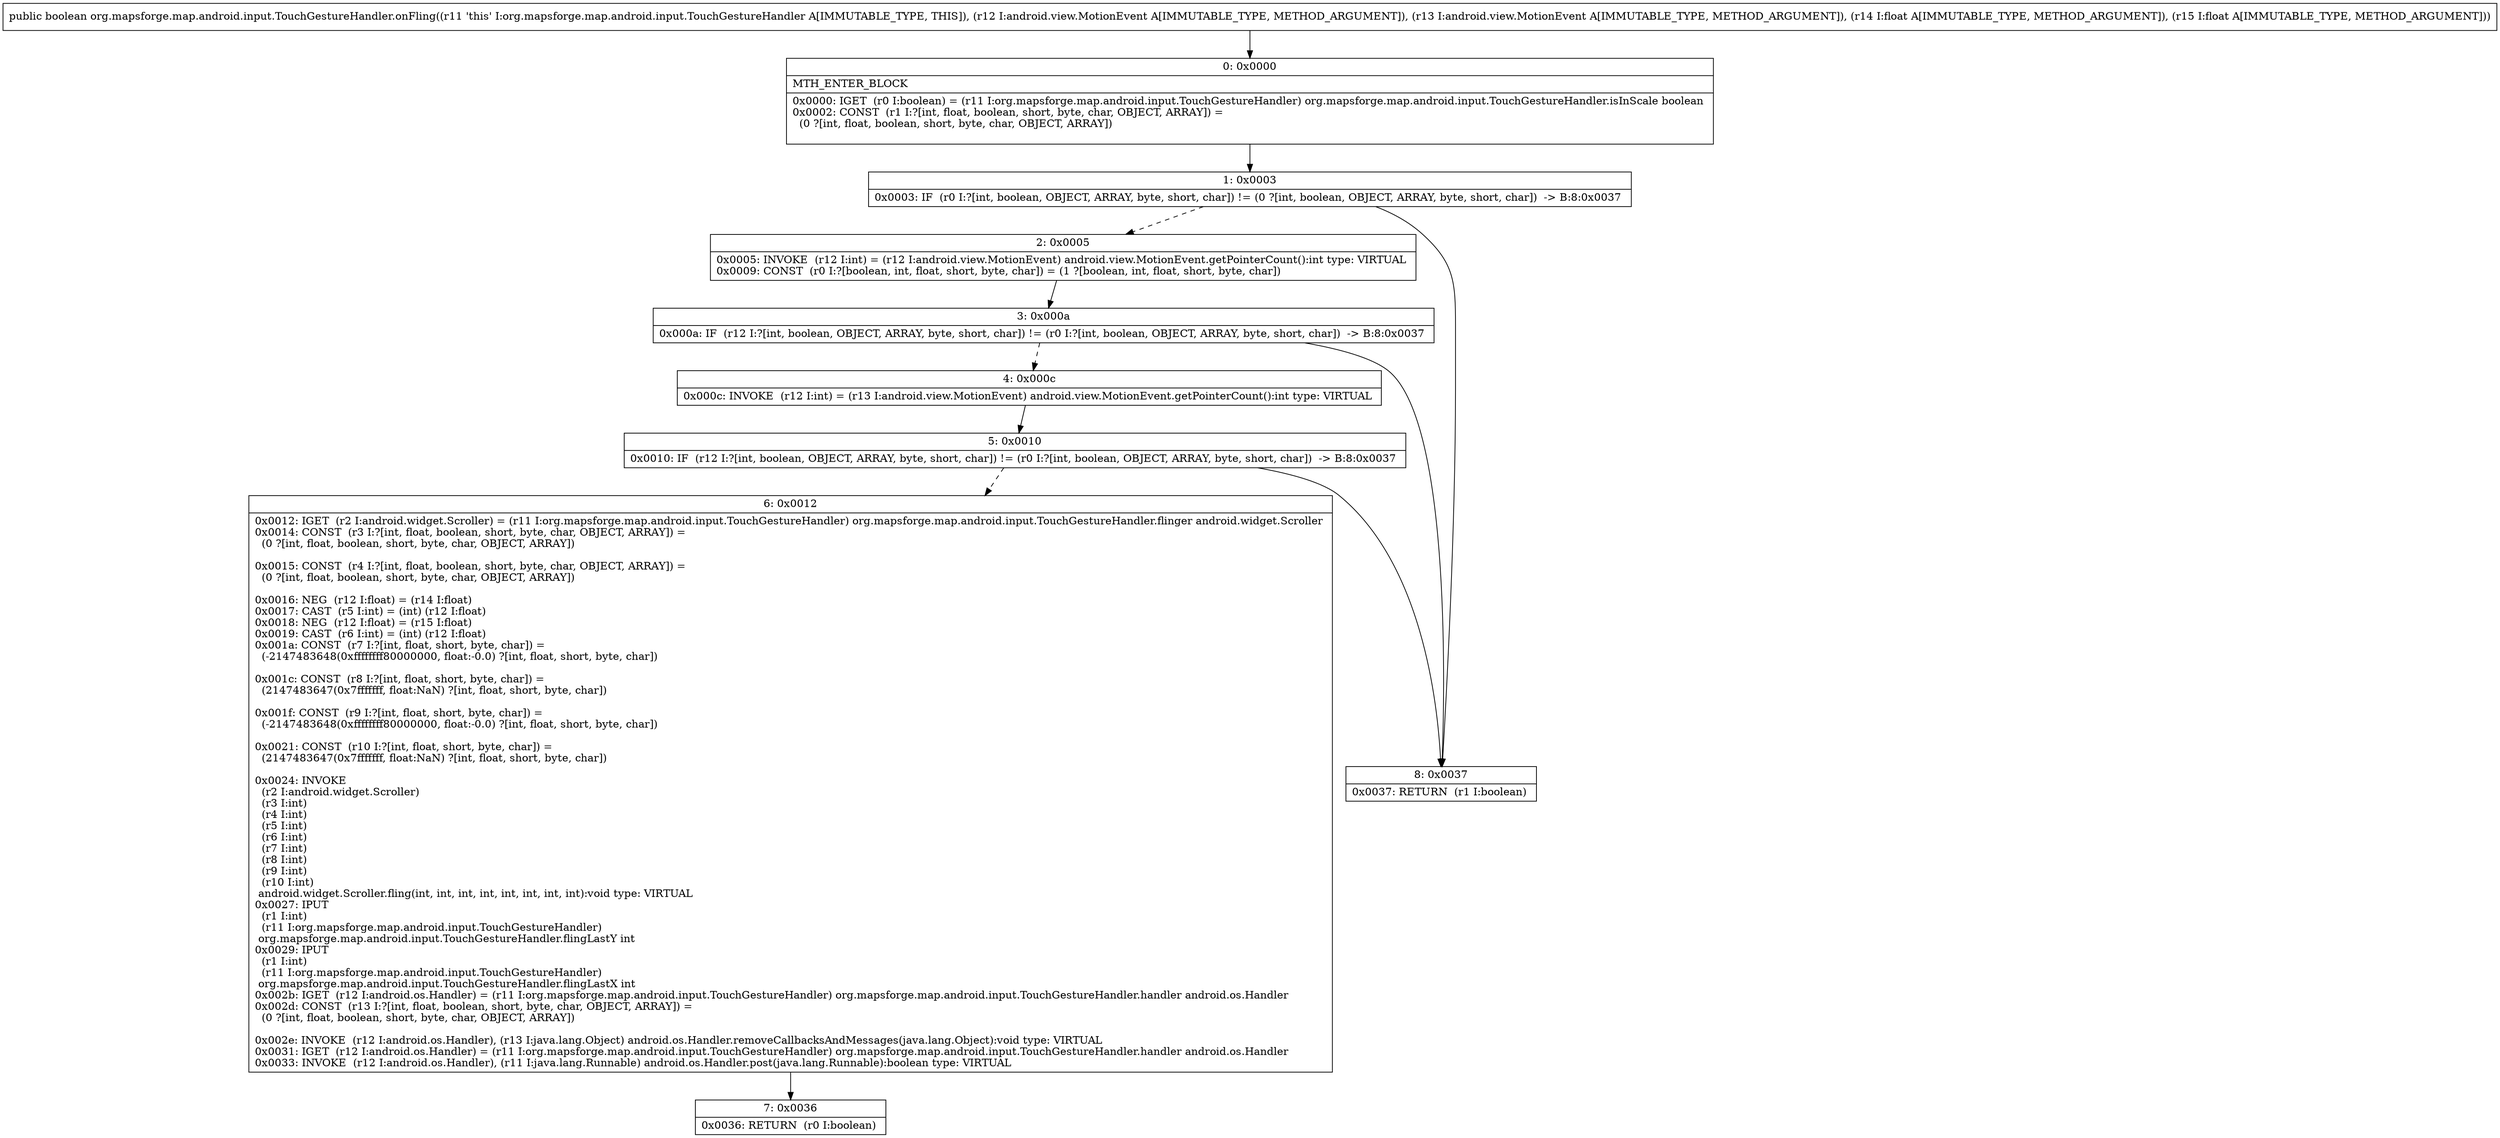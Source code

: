 digraph "CFG fororg.mapsforge.map.android.input.TouchGestureHandler.onFling(Landroid\/view\/MotionEvent;Landroid\/view\/MotionEvent;FF)Z" {
Node_0 [shape=record,label="{0\:\ 0x0000|MTH_ENTER_BLOCK\l|0x0000: IGET  (r0 I:boolean) = (r11 I:org.mapsforge.map.android.input.TouchGestureHandler) org.mapsforge.map.android.input.TouchGestureHandler.isInScale boolean \l0x0002: CONST  (r1 I:?[int, float, boolean, short, byte, char, OBJECT, ARRAY]) = \l  (0 ?[int, float, boolean, short, byte, char, OBJECT, ARRAY])\l \l}"];
Node_1 [shape=record,label="{1\:\ 0x0003|0x0003: IF  (r0 I:?[int, boolean, OBJECT, ARRAY, byte, short, char]) != (0 ?[int, boolean, OBJECT, ARRAY, byte, short, char])  \-\> B:8:0x0037 \l}"];
Node_2 [shape=record,label="{2\:\ 0x0005|0x0005: INVOKE  (r12 I:int) = (r12 I:android.view.MotionEvent) android.view.MotionEvent.getPointerCount():int type: VIRTUAL \l0x0009: CONST  (r0 I:?[boolean, int, float, short, byte, char]) = (1 ?[boolean, int, float, short, byte, char]) \l}"];
Node_3 [shape=record,label="{3\:\ 0x000a|0x000a: IF  (r12 I:?[int, boolean, OBJECT, ARRAY, byte, short, char]) != (r0 I:?[int, boolean, OBJECT, ARRAY, byte, short, char])  \-\> B:8:0x0037 \l}"];
Node_4 [shape=record,label="{4\:\ 0x000c|0x000c: INVOKE  (r12 I:int) = (r13 I:android.view.MotionEvent) android.view.MotionEvent.getPointerCount():int type: VIRTUAL \l}"];
Node_5 [shape=record,label="{5\:\ 0x0010|0x0010: IF  (r12 I:?[int, boolean, OBJECT, ARRAY, byte, short, char]) != (r0 I:?[int, boolean, OBJECT, ARRAY, byte, short, char])  \-\> B:8:0x0037 \l}"];
Node_6 [shape=record,label="{6\:\ 0x0012|0x0012: IGET  (r2 I:android.widget.Scroller) = (r11 I:org.mapsforge.map.android.input.TouchGestureHandler) org.mapsforge.map.android.input.TouchGestureHandler.flinger android.widget.Scroller \l0x0014: CONST  (r3 I:?[int, float, boolean, short, byte, char, OBJECT, ARRAY]) = \l  (0 ?[int, float, boolean, short, byte, char, OBJECT, ARRAY])\l \l0x0015: CONST  (r4 I:?[int, float, boolean, short, byte, char, OBJECT, ARRAY]) = \l  (0 ?[int, float, boolean, short, byte, char, OBJECT, ARRAY])\l \l0x0016: NEG  (r12 I:float) = (r14 I:float) \l0x0017: CAST  (r5 I:int) = (int) (r12 I:float) \l0x0018: NEG  (r12 I:float) = (r15 I:float) \l0x0019: CAST  (r6 I:int) = (int) (r12 I:float) \l0x001a: CONST  (r7 I:?[int, float, short, byte, char]) = \l  (\-2147483648(0xffffffff80000000, float:\-0.0) ?[int, float, short, byte, char])\l \l0x001c: CONST  (r8 I:?[int, float, short, byte, char]) = \l  (2147483647(0x7fffffff, float:NaN) ?[int, float, short, byte, char])\l \l0x001f: CONST  (r9 I:?[int, float, short, byte, char]) = \l  (\-2147483648(0xffffffff80000000, float:\-0.0) ?[int, float, short, byte, char])\l \l0x0021: CONST  (r10 I:?[int, float, short, byte, char]) = \l  (2147483647(0x7fffffff, float:NaN) ?[int, float, short, byte, char])\l \l0x0024: INVOKE  \l  (r2 I:android.widget.Scroller)\l  (r3 I:int)\l  (r4 I:int)\l  (r5 I:int)\l  (r6 I:int)\l  (r7 I:int)\l  (r8 I:int)\l  (r9 I:int)\l  (r10 I:int)\l android.widget.Scroller.fling(int, int, int, int, int, int, int, int):void type: VIRTUAL \l0x0027: IPUT  \l  (r1 I:int)\l  (r11 I:org.mapsforge.map.android.input.TouchGestureHandler)\l org.mapsforge.map.android.input.TouchGestureHandler.flingLastY int \l0x0029: IPUT  \l  (r1 I:int)\l  (r11 I:org.mapsforge.map.android.input.TouchGestureHandler)\l org.mapsforge.map.android.input.TouchGestureHandler.flingLastX int \l0x002b: IGET  (r12 I:android.os.Handler) = (r11 I:org.mapsforge.map.android.input.TouchGestureHandler) org.mapsforge.map.android.input.TouchGestureHandler.handler android.os.Handler \l0x002d: CONST  (r13 I:?[int, float, boolean, short, byte, char, OBJECT, ARRAY]) = \l  (0 ?[int, float, boolean, short, byte, char, OBJECT, ARRAY])\l \l0x002e: INVOKE  (r12 I:android.os.Handler), (r13 I:java.lang.Object) android.os.Handler.removeCallbacksAndMessages(java.lang.Object):void type: VIRTUAL \l0x0031: IGET  (r12 I:android.os.Handler) = (r11 I:org.mapsforge.map.android.input.TouchGestureHandler) org.mapsforge.map.android.input.TouchGestureHandler.handler android.os.Handler \l0x0033: INVOKE  (r12 I:android.os.Handler), (r11 I:java.lang.Runnable) android.os.Handler.post(java.lang.Runnable):boolean type: VIRTUAL \l}"];
Node_7 [shape=record,label="{7\:\ 0x0036|0x0036: RETURN  (r0 I:boolean) \l}"];
Node_8 [shape=record,label="{8\:\ 0x0037|0x0037: RETURN  (r1 I:boolean) \l}"];
MethodNode[shape=record,label="{public boolean org.mapsforge.map.android.input.TouchGestureHandler.onFling((r11 'this' I:org.mapsforge.map.android.input.TouchGestureHandler A[IMMUTABLE_TYPE, THIS]), (r12 I:android.view.MotionEvent A[IMMUTABLE_TYPE, METHOD_ARGUMENT]), (r13 I:android.view.MotionEvent A[IMMUTABLE_TYPE, METHOD_ARGUMENT]), (r14 I:float A[IMMUTABLE_TYPE, METHOD_ARGUMENT]), (r15 I:float A[IMMUTABLE_TYPE, METHOD_ARGUMENT])) }"];
MethodNode -> Node_0;
Node_0 -> Node_1;
Node_1 -> Node_2[style=dashed];
Node_1 -> Node_8;
Node_2 -> Node_3;
Node_3 -> Node_4[style=dashed];
Node_3 -> Node_8;
Node_4 -> Node_5;
Node_5 -> Node_6[style=dashed];
Node_5 -> Node_8;
Node_6 -> Node_7;
}

